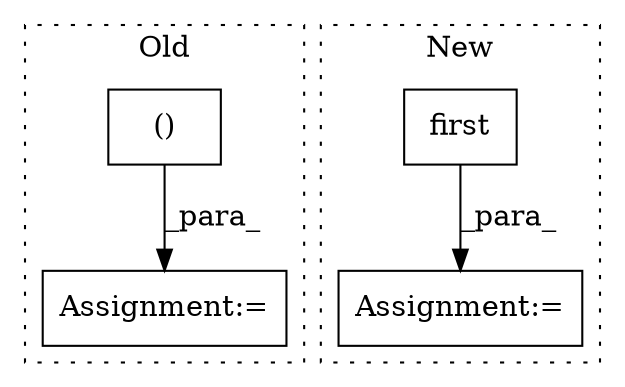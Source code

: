 digraph G {
subgraph cluster0 {
1 [label="()" a="106" s="40175" l="25" shape="box"];
4 [label="Assignment:=" a="7" s="40061,40202" l="53,2" shape="box"];
label = "Old";
style="dotted";
}
subgraph cluster1 {
2 [label="first" a="32" s="41182,41238" l="6,1" shape="box"];
3 [label="Assignment:=" a="7" s="41181" l="1" shape="box"];
label = "New";
style="dotted";
}
1 -> 4 [label="_para_"];
2 -> 3 [label="_para_"];
}